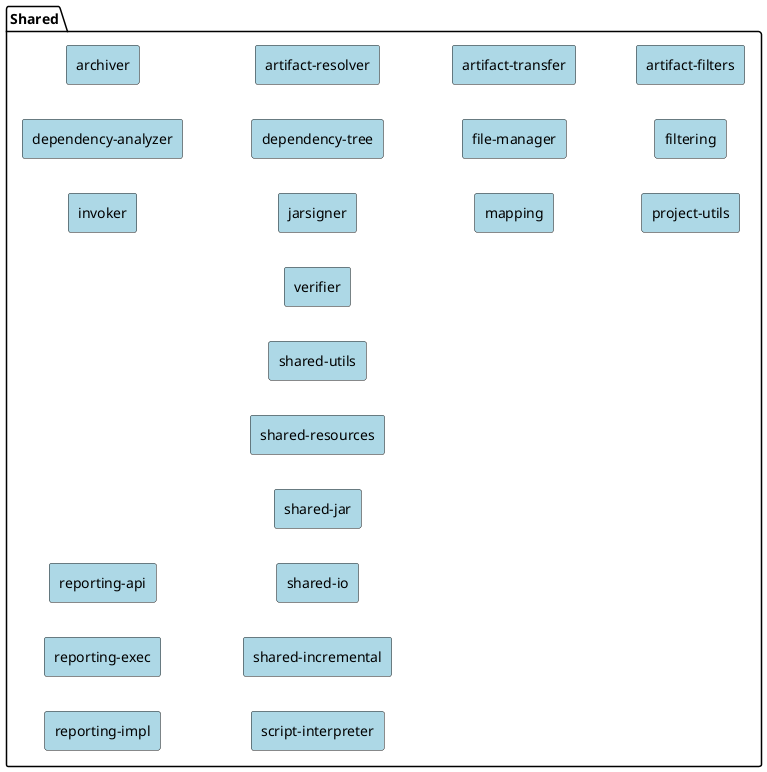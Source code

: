 /'
Licensed to the Apache Software Foundation (ASF) under one
or more contributor license agreements.  See the NOTICE file
distributed with this work for additional information
regarding copyright ownership.  The ASF licenses this file
to you under the Apache License, Version 2.0 (the
"License"); you may not use this file except in compliance
with the License.  You may obtain a copy of the License at

  http://www.apache.org/licenses/LICENSE-2.0

Unless required by applicable law or agreed to in writing,
software distributed under the License is distributed on an
"AS IS" BASIS, WITHOUT WARRANTIES OR CONDITIONS OF ANY
KIND, either express or implied.  See the License for the
specific language governing permissions and limitations
under the License.
'/
@startuml

<style>

    rectangle {
        BackgroundColor LightBlue
    }
}
</style>

package "Shared" {

left to right direction

  rectangle "archiver"
  rectangle "artifact-resolver"
  rectangle "artifact-transfer"
  rectangle "artifact-filters"
  rectangle "dependency-analyzer"
  rectangle "dependency-tree"
  rectangle "file-manager"
  rectangle "filtering"
  rectangle "invoker"
  rectangle "jarsigner"
  rectangle "mapping"
  rectangle "project-utils"
  rectangle "reporting-api"
  rectangle "reporting-exec"
  rectangle "reporting-impl"
  rectangle "script-interpreter"
  rectangle "shared-incremental"
  rectangle "shared-io"
  rectangle "shared-jar"
  rectangle "shared-resources"
  rectangle "shared-utils"
  rectangle "verifier"
}

'hidden dependencies to change layout
"archiver" -[hidden]down- "artifact-resolver"
"artifact-resolver" -[hidden]down- "artifact-transfer"
"artifact-transfer" -[hidden]down- "artifact-filters"

"archiver"  -[hidden]left- "dependency-analyzer"
"dependency-analyzer" -[hidden]down- "dependency-tree"
"dependency-tree" -[hidden]down- "file-manager"
"file-manager" -[hidden]down- "filtering"

"dependency-analyzer" -[hidden]left- "invoker"
"invoker" -[hidden]down- "jarsigner"
"jarsigner" -[hidden]down- "mapping"
"mapping" -[hidden]down- "project-utils"

"reporting-api" -[hidden]down-> "script-interpreter"
"script-interpreter" -[hidden]> "shared-incremental"
"shared-incremental" -[hidden]> "shared-io"
"shared-io" -[hidden]> "shared-jar"
"shared-jar" -[hidden]> "shared-resources"
"shared-resources" -[hidden]> "shared-utils"
"shared-utils" -[hidden]> "verifier"


url of "archiver" is [[https://github.com/apache/maven-archiver]]
url of "artifact-resolver" is [[https://github.com/apache/maven-resolver]]
url of "artifact-transfer" is [[https://github.com/apache/maven-artifact-transfer]]
url of "artifact-filters" is [[https://github.com/apache/maven-common-artifact-filters]]
url of "dependency-analyzer" is [[https://github.com/apache/maven-dependency-analyzer]]
url of "dependency-tree" is [[https://github.com/apache/maven-dependency-tree]]
url of "file-manager" is [[https://github.com/apache/maven-file-management]]
url of "filtering" is [[https://github.com/apache/maven-filtering]]
url of "invoker" is [[https://github.com/apache/maven-invoker]]
url of "jarsigner" is [[https://github.com/apache/maven-jarsigner]]
url of "mapping" is [[https://github.com/apache/maven-mapping]]
url of "project-utils" is [[https://github.com/apache/maven-project-utils]]
url of "reporting-api" is [[https://github.com/apache/maven-reporting-api]]
url of "reporting-exec" is [[https://github.com/apache/maven-reporting-exec]]
url of "reporting-impl" is [[https://github.com/apache/maven-reporting-impl]]
url of "script-interpreter" is [[https://github.com/apache/maven-script-interpreter]]
url of "shared-incremental" is [[https://github.com/apache/maven-shared-incremental]]
url of "shared-io" is [[https://github.com/apache/maven-shared-io]]
url of "shared-jar" is [[https://github.com/apache/maven-shared-jar]]
url of "shared-resources" is [[https://github.com/apache/maven-shared-resources]]
url of "shared-utils" is [[https://github.com/apache/maven-shared-utils]]
url of "verifier" is [[https://github.com/apache/maven-verifier]]
@enduml

